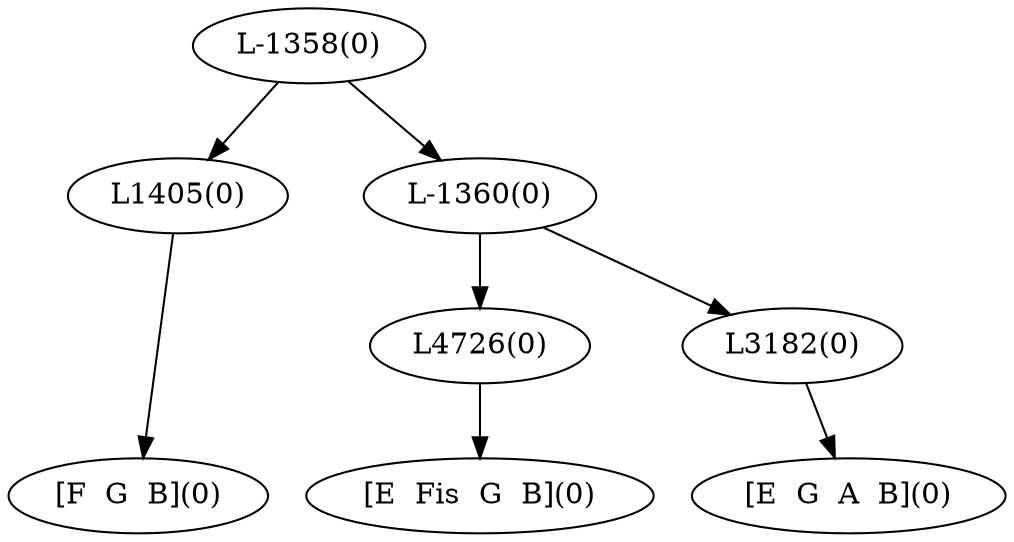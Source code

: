 digraph sample{
"L1405(0)"->"[F  G  B](0)"
"L4726(0)"->"[E  Fis  G  B](0)"
"L3182(0)"->"[E  G  A  B](0)"
"L-1360(0)"->"L4726(0)"
"L-1360(0)"->"L3182(0)"
"L-1358(0)"->"L1405(0)"
"L-1358(0)"->"L-1360(0)"
{rank = min; "L-1358(0)"}
{rank = same; "L1405(0)"; "L-1360(0)";}
{rank = same; "L4726(0)"; "L3182(0)";}
{rank = max; "[E  Fis  G  B](0)"; "[E  G  A  B](0)"; "[F  G  B](0)";}
}